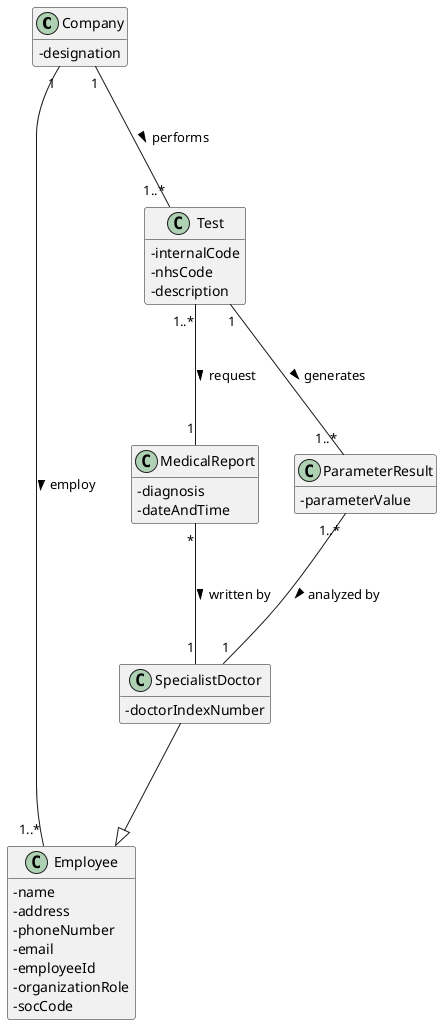 @startuml
hide methods
'left to right direction
skinparam classAttributeIconSize 0

class Company{
-designation
}


class Employee{
-name
-address
-phoneNumber
-email
-employeeId
-organizationRole
-socCode
}

class SpecialistDoctor{
-doctorIndexNumber
}

class Test{
-internalCode
-nhsCode
-description
}

class MedicalReport{
-diagnosis
-dateAndTime
}

class ParameterResult{
-parameterValue
}

Company "1"---"1..*" Employee : employ >
Company "1"---"1..*" Test : performs >
Test "1" ---"1..*" ParameterResult : generates >
Test "1..*" ---"1" MedicalReport : request >
ParameterResult "1..*"---"1" SpecialistDoctor : analyzed by >
SpecialistDoctor ---|> Employee
MedicalReport "*"---"1" SpecialistDoctor : written by >

@enduml